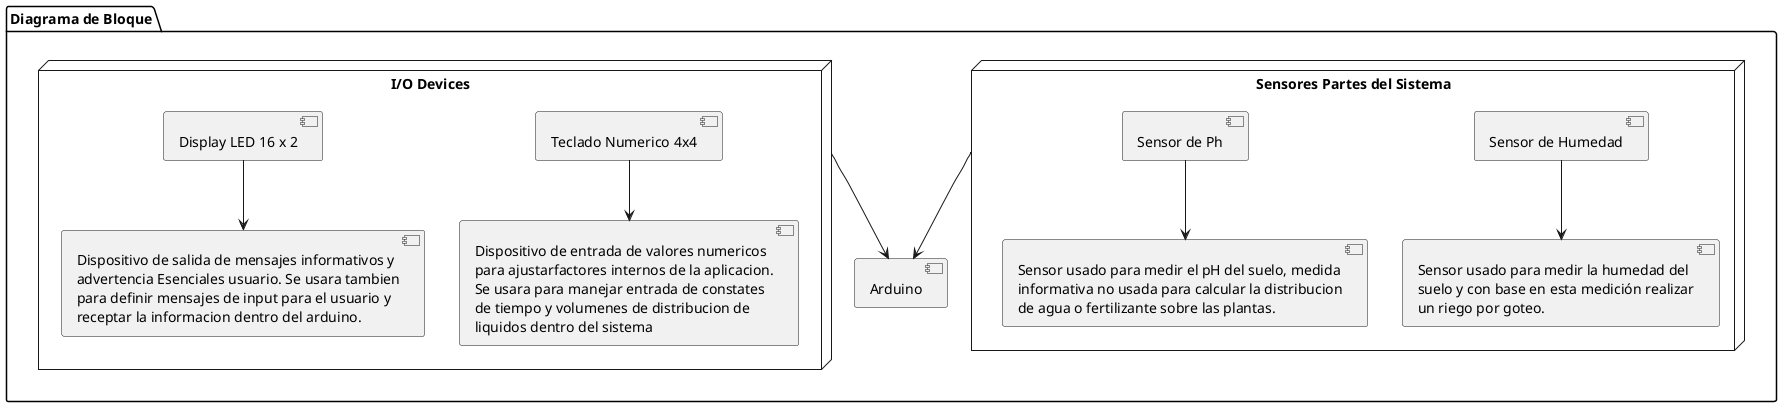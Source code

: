 @startuml
'https://plantuml.com/activity-diagram-beta

package "Diagrama de Bloque" {
node "Sensores Partes del Sistema" {
    component [Sensor de Humedad]
    component Descripcion_Sensor_de_Humedad [
        Sensor usado para medir la humedad del
        suelo y con base en esta medición realizar
        un riego por goteo.
    ]

   [Sensor de Humedad] --> Descripcion_Sensor_de_Humedad
    component [Sensor de Ph]
    component Descripcion_Sensor_de_Ph [
        Sensor usado para medir el pH del suelo, medida
        informativa no usada para calcular la distribucion
        de agua o fertilizante sobre las plantas.
    ]
    [Sensor de Ph] --> Descripcion_Sensor_de_Ph
}

node "I/O Devices"{
    component [Teclado Numerico 4x4]
    component Descripcion_Teclado_Numerico[
    Dispositivo de entrada de valores numericos
    para ajustarfactores internos de la aplicacion.
    Se usara para manejar entrada de constates
    de tiempo y volumenes de distribucion de
    liquidos dentro del sistema
    ]

    [Teclado Numerico 4x4] -down-> Descripcion_Teclado_Numerico

    component [Display LED 16 x 2]
    component Descripcion_LED [
    Dispositivo de salida de mensajes informativos y
    advertencia Esenciales usuario. Se usara tambien
    para definir mensajes de input para el usuario y
    receptar la informacion dentro del arduino.
    ]

    [Display LED 16 x 2] -down-> Descripcion_LED


}



component [Arduino]
"Sensores Partes del Sistema" -down-> [Arduino]
"I/O Devices" -down->  [Arduino]

}





@enduml